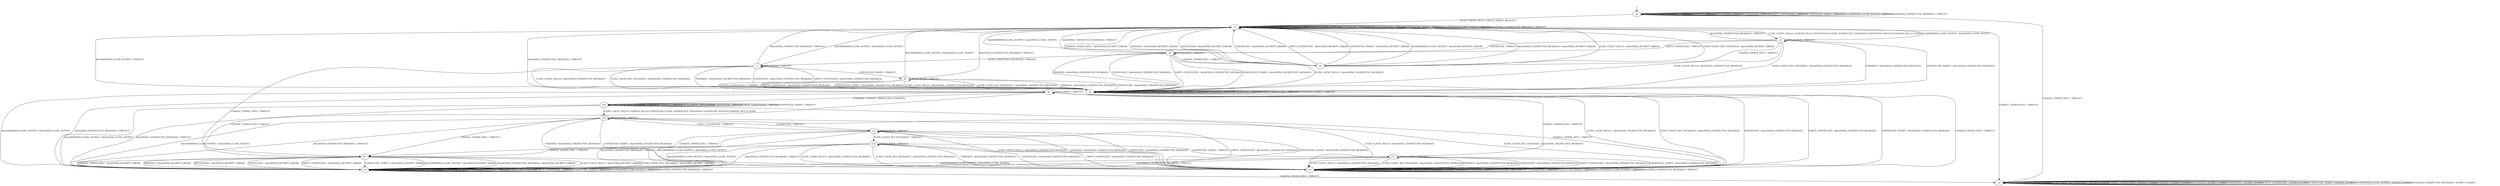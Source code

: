 digraph h3 {
s0 [label="s0"];
s1 [label="s1"];
s2 [label="s2"];
s3 [label="s3"];
s4 [label="s4"];
s5 [label="s5"];
s6 [label="s6"];
s7 [label="s7"];
s13 [label="s13"];
s8 [label="s8"];
s11 [label="s11"];
s9 [label="s9"];
s10 [label="s10"];
s12 [label="s12"];
s14 [label="s14"];
s15 [label="s15"];
s16 [label="s16"];
s17 [label="s17"];
s0 -> s1 [label="ECDH_CLIENT_HELLO / HELLO_VERIFY_REQUEST"];
s0 -> s0 [label="ECDH_CLIENT_KEY_EXCHANGE / TIMEOUT"];
s0 -> s2 [label="CHANGE_CIPHER_SPEC / TIMEOUT"];
s0 -> s0 [label="FINISHED / TIMEOUT"];
s0 -> s0 [label="APPLICATION / TIMEOUT"];
s0 -> s0 [label="CERTIFICATE / TIMEOUT"];
s0 -> s0 [label="EMPTY_CERTIFICATE / TIMEOUT"];
s0 -> s0 [label="CERTIFICATE_VERIFY / TIMEOUT"];
s0 -> s0 [label="Alert(WARNING,CLOSE_NOTIFY) / TIMEOUT"];
s0 -> s0 [label="Alert(FATAL,UNEXPECTED_MESSAGE) / TIMEOUT"];
s1 -> s3 [label="ECDH_CLIENT_HELLO / SERVER_HELLO,CERTIFICATE,ECDHE_SERVER_KEY_EXCHANGE,CERTIFICATE_REQUEST,SERVER_HELLO_DONE"];
s1 -> s1 [label="ECDH_CLIENT_KEY_EXCHANGE / TIMEOUT"];
s1 -> s2 [label="CHANGE_CIPHER_SPEC / TIMEOUT"];
s1 -> s1 [label="FINISHED / TIMEOUT"];
s1 -> s1 [label="APPLICATION / TIMEOUT"];
s1 -> s1 [label="CERTIFICATE / TIMEOUT"];
s1 -> s1 [label="EMPTY_CERTIFICATE / TIMEOUT"];
s1 -> s1 [label="CERTIFICATE_VERIFY / TIMEOUT"];
s1 -> s1 [label="Alert(WARNING,CLOSE_NOTIFY) / TIMEOUT"];
s1 -> s1 [label="Alert(FATAL,UNEXPECTED_MESSAGE) / TIMEOUT"];
s2 -> s2 [label="ECDH_CLIENT_HELLO / SOCKET_CLOSED"];
s2 -> s2 [label="ECDH_CLIENT_KEY_EXCHANGE / SOCKET_CLOSED"];
s2 -> s2 [label="CHANGE_CIPHER_SPEC / SOCKET_CLOSED"];
s2 -> s2 [label="FINISHED / SOCKET_CLOSED"];
s2 -> s2 [label="APPLICATION / SOCKET_CLOSED"];
s2 -> s2 [label="CERTIFICATE / SOCKET_CLOSED"];
s2 -> s2 [label="EMPTY_CERTIFICATE / SOCKET_CLOSED"];
s2 -> s2 [label="CERTIFICATE_VERIFY / SOCKET_CLOSED"];
s2 -> s2 [label="Alert(WARNING,CLOSE_NOTIFY) / SOCKET_CLOSED"];
s2 -> s2 [label="Alert(FATAL,UNEXPECTED_MESSAGE) / SOCKET_CLOSED"];
s3 -> s4 [label="ECDH_CLIENT_HELLO / Alert(FATAL,UNEXPECTED_MESSAGE)"];
s3 -> s4 [label="ECDH_CLIENT_KEY_EXCHANGE / Alert(FATAL,UNEXPECTED_MESSAGE)"];
s3 -> s5 [label="CHANGE_CIPHER_SPEC / TIMEOUT"];
s3 -> s4 [label="FINISHED / Alert(FATAL,UNEXPECTED_MESSAGE)"];
s3 -> s3 [label="APPLICATION / TIMEOUT"];
s3 -> s6 [label="CERTIFICATE / TIMEOUT"];
s3 -> s6 [label="EMPTY_CERTIFICATE / TIMEOUT"];
s3 -> s4 [label="CERTIFICATE_VERIFY / Alert(FATAL,UNEXPECTED_MESSAGE)"];
s3 -> s1 [label="Alert(WARNING,CLOSE_NOTIFY) / Alert(FATAL,CLOSE_NOTIFY)"];
s3 -> s1 [label="Alert(FATAL,UNEXPECTED_MESSAGE) / TIMEOUT"];
s4 -> s4 [label="ECDH_CLIENT_HELLO / TIMEOUT"];
s4 -> s4 [label="ECDH_CLIENT_KEY_EXCHANGE / TIMEOUT"];
s4 -> s13 [label="CHANGE_CIPHER_SPEC / TIMEOUT"];
s4 -> s4 [label="FINISHED / TIMEOUT"];
s4 -> s4 [label="APPLICATION / TIMEOUT"];
s4 -> s4 [label="CERTIFICATE / TIMEOUT"];
s4 -> s4 [label="EMPTY_CERTIFICATE / TIMEOUT"];
s4 -> s4 [label="CERTIFICATE_VERIFY / TIMEOUT"];
s4 -> s1 [label="Alert(WARNING,CLOSE_NOTIFY) / TIMEOUT"];
s4 -> s1 [label="Alert(FATAL,UNEXPECTED_MESSAGE) / TIMEOUT"];
s5 -> s1 [label="ECDH_CLIENT_HELLO / Alert(FATAL,DECRYPT_ERROR)"];
s5 -> s1 [label="ECDH_CLIENT_KEY_EXCHANGE / Alert(FATAL,DECRYPT_ERROR)"];
s5 -> s1 [label="CHANGE_CIPHER_SPEC / Alert(FATAL,DECRYPT_ERROR)"];
s5 -> s1 [label="FINISHED / Alert(FATAL,DECRYPT_ERROR)"];
s5 -> s1 [label="APPLICATION / Alert(FATAL,DECRYPT_ERROR)"];
s5 -> s1 [label="CERTIFICATE / Alert(FATAL,DECRYPT_ERROR)"];
s5 -> s1 [label="EMPTY_CERTIFICATE / Alert(FATAL,DECRYPT_ERROR)"];
s5 -> s1 [label="CERTIFICATE_VERIFY / Alert(FATAL,DECRYPT_ERROR)"];
s5 -> s1 [label="Alert(WARNING,CLOSE_NOTIFY) / Alert(FATAL,DECRYPT_ERROR)"];
s5 -> s1 [label="Alert(FATAL,UNEXPECTED_MESSAGE) / Alert(FATAL,DECRYPT_ERROR)"];
s6 -> s4 [label="ECDH_CLIENT_HELLO / Alert(FATAL,UNEXPECTED_MESSAGE)"];
s6 -> s7 [label="ECDH_CLIENT_KEY_EXCHANGE / TIMEOUT"];
s6 -> s5 [label="CHANGE_CIPHER_SPEC / TIMEOUT"];
s6 -> s4 [label="FINISHED / Alert(FATAL,UNEXPECTED_MESSAGE)"];
s6 -> s6 [label="APPLICATION / TIMEOUT"];
s6 -> s4 [label="CERTIFICATE / Alert(FATAL,UNEXPECTED_MESSAGE)"];
s6 -> s4 [label="EMPTY_CERTIFICATE / Alert(FATAL,UNEXPECTED_MESSAGE)"];
s6 -> s4 [label="CERTIFICATE_VERIFY / Alert(FATAL,UNEXPECTED_MESSAGE)"];
s6 -> s1 [label="Alert(WARNING,CLOSE_NOTIFY) / Alert(FATAL,CLOSE_NOTIFY)"];
s6 -> s1 [label="Alert(FATAL,UNEXPECTED_MESSAGE) / TIMEOUT"];
s7 -> s4 [label="ECDH_CLIENT_HELLO / Alert(FATAL,UNEXPECTED_MESSAGE)"];
s7 -> s4 [label="ECDH_CLIENT_KEY_EXCHANGE / Alert(FATAL,UNEXPECTED_MESSAGE)"];
s7 -> s11 [label="CHANGE_CIPHER_SPEC / TIMEOUT"];
s7 -> s4 [label="FINISHED / Alert(FATAL,UNEXPECTED_MESSAGE)"];
s7 -> s7 [label="APPLICATION / TIMEOUT"];
s7 -> s4 [label="CERTIFICATE / Alert(FATAL,UNEXPECTED_MESSAGE)"];
s7 -> s4 [label="EMPTY_CERTIFICATE / Alert(FATAL,UNEXPECTED_MESSAGE)"];
s7 -> s8 [label="CERTIFICATE_VERIFY / TIMEOUT"];
s7 -> s1 [label="Alert(WARNING,CLOSE_NOTIFY) / Alert(FATAL,CLOSE_NOTIFY)"];
s7 -> s1 [label="Alert(FATAL,UNEXPECTED_MESSAGE) / TIMEOUT"];
s13 -> s13 [label="ECDH_CLIENT_HELLO / TIMEOUT"];
s13 -> s13 [label="ECDH_CLIENT_KEY_EXCHANGE / TIMEOUT"];
s13 -> s13 [label="CHANGE_CIPHER_SPEC / TIMEOUT"];
s13 -> s13 [label="FINISHED / TIMEOUT"];
s13 -> s13 [label="APPLICATION / TIMEOUT"];
s13 -> s13 [label="CERTIFICATE / TIMEOUT"];
s13 -> s13 [label="EMPTY_CERTIFICATE / TIMEOUT"];
s13 -> s13 [label="CERTIFICATE_VERIFY / TIMEOUT"];
s13 -> s13 [label="Alert(WARNING,CLOSE_NOTIFY) / TIMEOUT"];
s13 -> s13 [label="Alert(FATAL,UNEXPECTED_MESSAGE) / TIMEOUT"];
s8 -> s4 [label="ECDH_CLIENT_HELLO / Alert(FATAL,UNEXPECTED_MESSAGE)"];
s8 -> s4 [label="ECDH_CLIENT_KEY_EXCHANGE / Alert(FATAL,UNEXPECTED_MESSAGE)"];
s8 -> s9 [label="CHANGE_CIPHER_SPEC / TIMEOUT"];
s8 -> s4 [label="FINISHED / Alert(FATAL,UNEXPECTED_MESSAGE)"];
s8 -> s8 [label="APPLICATION / TIMEOUT"];
s8 -> s4 [label="CERTIFICATE / Alert(FATAL,UNEXPECTED_MESSAGE)"];
s8 -> s4 [label="EMPTY_CERTIFICATE / Alert(FATAL,UNEXPECTED_MESSAGE)"];
s8 -> s4 [label="CERTIFICATE_VERIFY / Alert(FATAL,UNEXPECTED_MESSAGE)"];
s8 -> s1 [label="Alert(WARNING,CLOSE_NOTIFY) / Alert(FATAL,CLOSE_NOTIFY)"];
s8 -> s1 [label="Alert(FATAL,UNEXPECTED_MESSAGE) / TIMEOUT"];
s11 -> s12 [label="ECDH_CLIENT_HELLO / Alert(FATAL,DECRYPT_ERROR)"];
s11 -> s12 [label="ECDH_CLIENT_KEY_EXCHANGE / Alert(FATAL,DECRYPT_ERROR)"];
s11 -> s12 [label="CHANGE_CIPHER_SPEC / Alert(FATAL,DECRYPT_ERROR)"];
s11 -> s12 [label="FINISHED / Alert(FATAL,DECRYPT_ERROR)"];
s11 -> s12 [label="APPLICATION / Alert(FATAL,DECRYPT_ERROR)"];
s11 -> s12 [label="CERTIFICATE / Alert(FATAL,DECRYPT_ERROR)"];
s11 -> s12 [label="EMPTY_CERTIFICATE / Alert(FATAL,DECRYPT_ERROR)"];
s11 -> s12 [label="CERTIFICATE_VERIFY / Alert(FATAL,DECRYPT_ERROR)"];
s11 -> s12 [label="Alert(WARNING,CLOSE_NOTIFY) / Alert(FATAL,DECRYPT_ERROR)"];
s11 -> s12 [label="Alert(FATAL,UNEXPECTED_MESSAGE) / Alert(FATAL,DECRYPT_ERROR)"];
s9 -> s13 [label="ECDH_CLIENT_HELLO / Alert(FATAL,UNEXPECTED_MESSAGE)"];
s9 -> s13 [label="ECDH_CLIENT_KEY_EXCHANGE / Alert(FATAL,UNEXPECTED_MESSAGE)"];
s9 -> s11 [label="CHANGE_CIPHER_SPEC / TIMEOUT"];
s9 -> s10 [label="FINISHED / CHANGE_CIPHER_SPEC,FINISHED"];
s9 -> s9 [label="APPLICATION / TIMEOUT"];
s9 -> s13 [label="CERTIFICATE / Alert(FATAL,UNEXPECTED_MESSAGE)"];
s9 -> s13 [label="EMPTY_CERTIFICATE / Alert(FATAL,UNEXPECTED_MESSAGE)"];
s9 -> s13 [label="CERTIFICATE_VERIFY / Alert(FATAL,UNEXPECTED_MESSAGE)"];
s9 -> s12 [label="Alert(WARNING,CLOSE_NOTIFY) / Alert(FATAL,CLOSE_NOTIFY)"];
s9 -> s12 [label="Alert(FATAL,UNEXPECTED_MESSAGE) / TIMEOUT"];
s10 -> s14 [label="ECDH_CLIENT_HELLO / SERVER_HELLO,CERTIFICATE,ECDHE_SERVER_KEY_EXCHANGE,CERTIFICATE_REQUEST,SERVER_HELLO_DONE"];
s10 -> s10 [label="ECDH_CLIENT_KEY_EXCHANGE / TIMEOUT"];
s10 -> s13 [label="CHANGE_CIPHER_SPEC / TIMEOUT"];
s10 -> s10 [label="FINISHED / TIMEOUT"];
s10 -> s10 [label="APPLICATION / APPLICATION"];
s10 -> s10 [label="CERTIFICATE / TIMEOUT"];
s10 -> s10 [label="EMPTY_CERTIFICATE / TIMEOUT"];
s10 -> s10 [label="CERTIFICATE_VERIFY / TIMEOUT"];
s10 -> s12 [label="Alert(WARNING,CLOSE_NOTIFY) / Alert(FATAL,CLOSE_NOTIFY)"];
s10 -> s12 [label="Alert(FATAL,UNEXPECTED_MESSAGE) / TIMEOUT"];
s12 -> s12 [label="ECDH_CLIENT_HELLO / TIMEOUT"];
s12 -> s12 [label="ECDH_CLIENT_KEY_EXCHANGE / TIMEOUT"];
s12 -> s2 [label="CHANGE_CIPHER_SPEC / TIMEOUT"];
s12 -> s12 [label="FINISHED / TIMEOUT"];
s12 -> s12 [label="APPLICATION / TIMEOUT"];
s12 -> s12 [label="CERTIFICATE / TIMEOUT"];
s12 -> s12 [label="EMPTY_CERTIFICATE / TIMEOUT"];
s12 -> s12 [label="CERTIFICATE_VERIFY / TIMEOUT"];
s12 -> s12 [label="Alert(WARNING,CLOSE_NOTIFY) / TIMEOUT"];
s12 -> s12 [label="Alert(FATAL,UNEXPECTED_MESSAGE) / TIMEOUT"];
s14 -> s13 [label="ECDH_CLIENT_HELLO / Alert(FATAL,UNEXPECTED_MESSAGE)"];
s14 -> s13 [label="ECDH_CLIENT_KEY_EXCHANGE / Alert(FATAL,UNEXPECTED_MESSAGE)"];
s14 -> s11 [label="CHANGE_CIPHER_SPEC / TIMEOUT"];
s14 -> s13 [label="FINISHED / Alert(FATAL,UNEXPECTED_MESSAGE)"];
s14 -> s14 [label="APPLICATION / TIMEOUT"];
s14 -> s15 [label="CERTIFICATE / TIMEOUT"];
s14 -> s15 [label="EMPTY_CERTIFICATE / TIMEOUT"];
s14 -> s13 [label="CERTIFICATE_VERIFY / Alert(FATAL,UNEXPECTED_MESSAGE)"];
s14 -> s12 [label="Alert(WARNING,CLOSE_NOTIFY) / Alert(FATAL,CLOSE_NOTIFY)"];
s14 -> s12 [label="Alert(FATAL,UNEXPECTED_MESSAGE) / TIMEOUT"];
s15 -> s13 [label="ECDH_CLIENT_HELLO / Alert(FATAL,UNEXPECTED_MESSAGE)"];
s15 -> s16 [label="ECDH_CLIENT_KEY_EXCHANGE / TIMEOUT"];
s15 -> s11 [label="CHANGE_CIPHER_SPEC / TIMEOUT"];
s15 -> s13 [label="FINISHED / Alert(FATAL,UNEXPECTED_MESSAGE)"];
s15 -> s15 [label="APPLICATION / TIMEOUT"];
s15 -> s13 [label="CERTIFICATE / Alert(FATAL,UNEXPECTED_MESSAGE)"];
s15 -> s13 [label="EMPTY_CERTIFICATE / Alert(FATAL,UNEXPECTED_MESSAGE)"];
s15 -> s13 [label="CERTIFICATE_VERIFY / Alert(FATAL,UNEXPECTED_MESSAGE)"];
s15 -> s12 [label="Alert(WARNING,CLOSE_NOTIFY) / Alert(FATAL,CLOSE_NOTIFY)"];
s15 -> s12 [label="Alert(FATAL,UNEXPECTED_MESSAGE) / TIMEOUT"];
s16 -> s13 [label="ECDH_CLIENT_HELLO / Alert(FATAL,UNEXPECTED_MESSAGE)"];
s16 -> s13 [label="ECDH_CLIENT_KEY_EXCHANGE / Alert(FATAL,UNEXPECTED_MESSAGE)"];
s16 -> s11 [label="CHANGE_CIPHER_SPEC / TIMEOUT"];
s16 -> s13 [label="FINISHED / Alert(FATAL,UNEXPECTED_MESSAGE)"];
s16 -> s16 [label="APPLICATION / TIMEOUT"];
s16 -> s13 [label="CERTIFICATE / Alert(FATAL,UNEXPECTED_MESSAGE)"];
s16 -> s13 [label="EMPTY_CERTIFICATE / Alert(FATAL,UNEXPECTED_MESSAGE)"];
s16 -> s17 [label="CERTIFICATE_VERIFY / TIMEOUT"];
s16 -> s12 [label="Alert(WARNING,CLOSE_NOTIFY) / Alert(FATAL,CLOSE_NOTIFY)"];
s16 -> s12 [label="Alert(FATAL,UNEXPECTED_MESSAGE) / TIMEOUT"];
s17 -> s13 [label="ECDH_CLIENT_HELLO / Alert(FATAL,UNEXPECTED_MESSAGE)"];
s17 -> s13 [label="ECDH_CLIENT_KEY_EXCHANGE / Alert(FATAL,UNEXPECTED_MESSAGE)"];
s17 -> s9 [label="CHANGE_CIPHER_SPEC / TIMEOUT"];
s17 -> s13 [label="FINISHED / Alert(FATAL,UNEXPECTED_MESSAGE)"];
s17 -> s17 [label="APPLICATION / TIMEOUT"];
s17 -> s13 [label="CERTIFICATE / Alert(FATAL,UNEXPECTED_MESSAGE)"];
s17 -> s13 [label="EMPTY_CERTIFICATE / Alert(FATAL,UNEXPECTED_MESSAGE)"];
s17 -> s13 [label="CERTIFICATE_VERIFY / Alert(FATAL,UNEXPECTED_MESSAGE)"];
s17 -> s12 [label="Alert(WARNING,CLOSE_NOTIFY) / Alert(FATAL,CLOSE_NOTIFY)"];
s17 -> s12 [label="Alert(FATAL,UNEXPECTED_MESSAGE) / TIMEOUT"];
__start0 [shape=none, label=""];
__start0 -> s0 [label=""];
}

